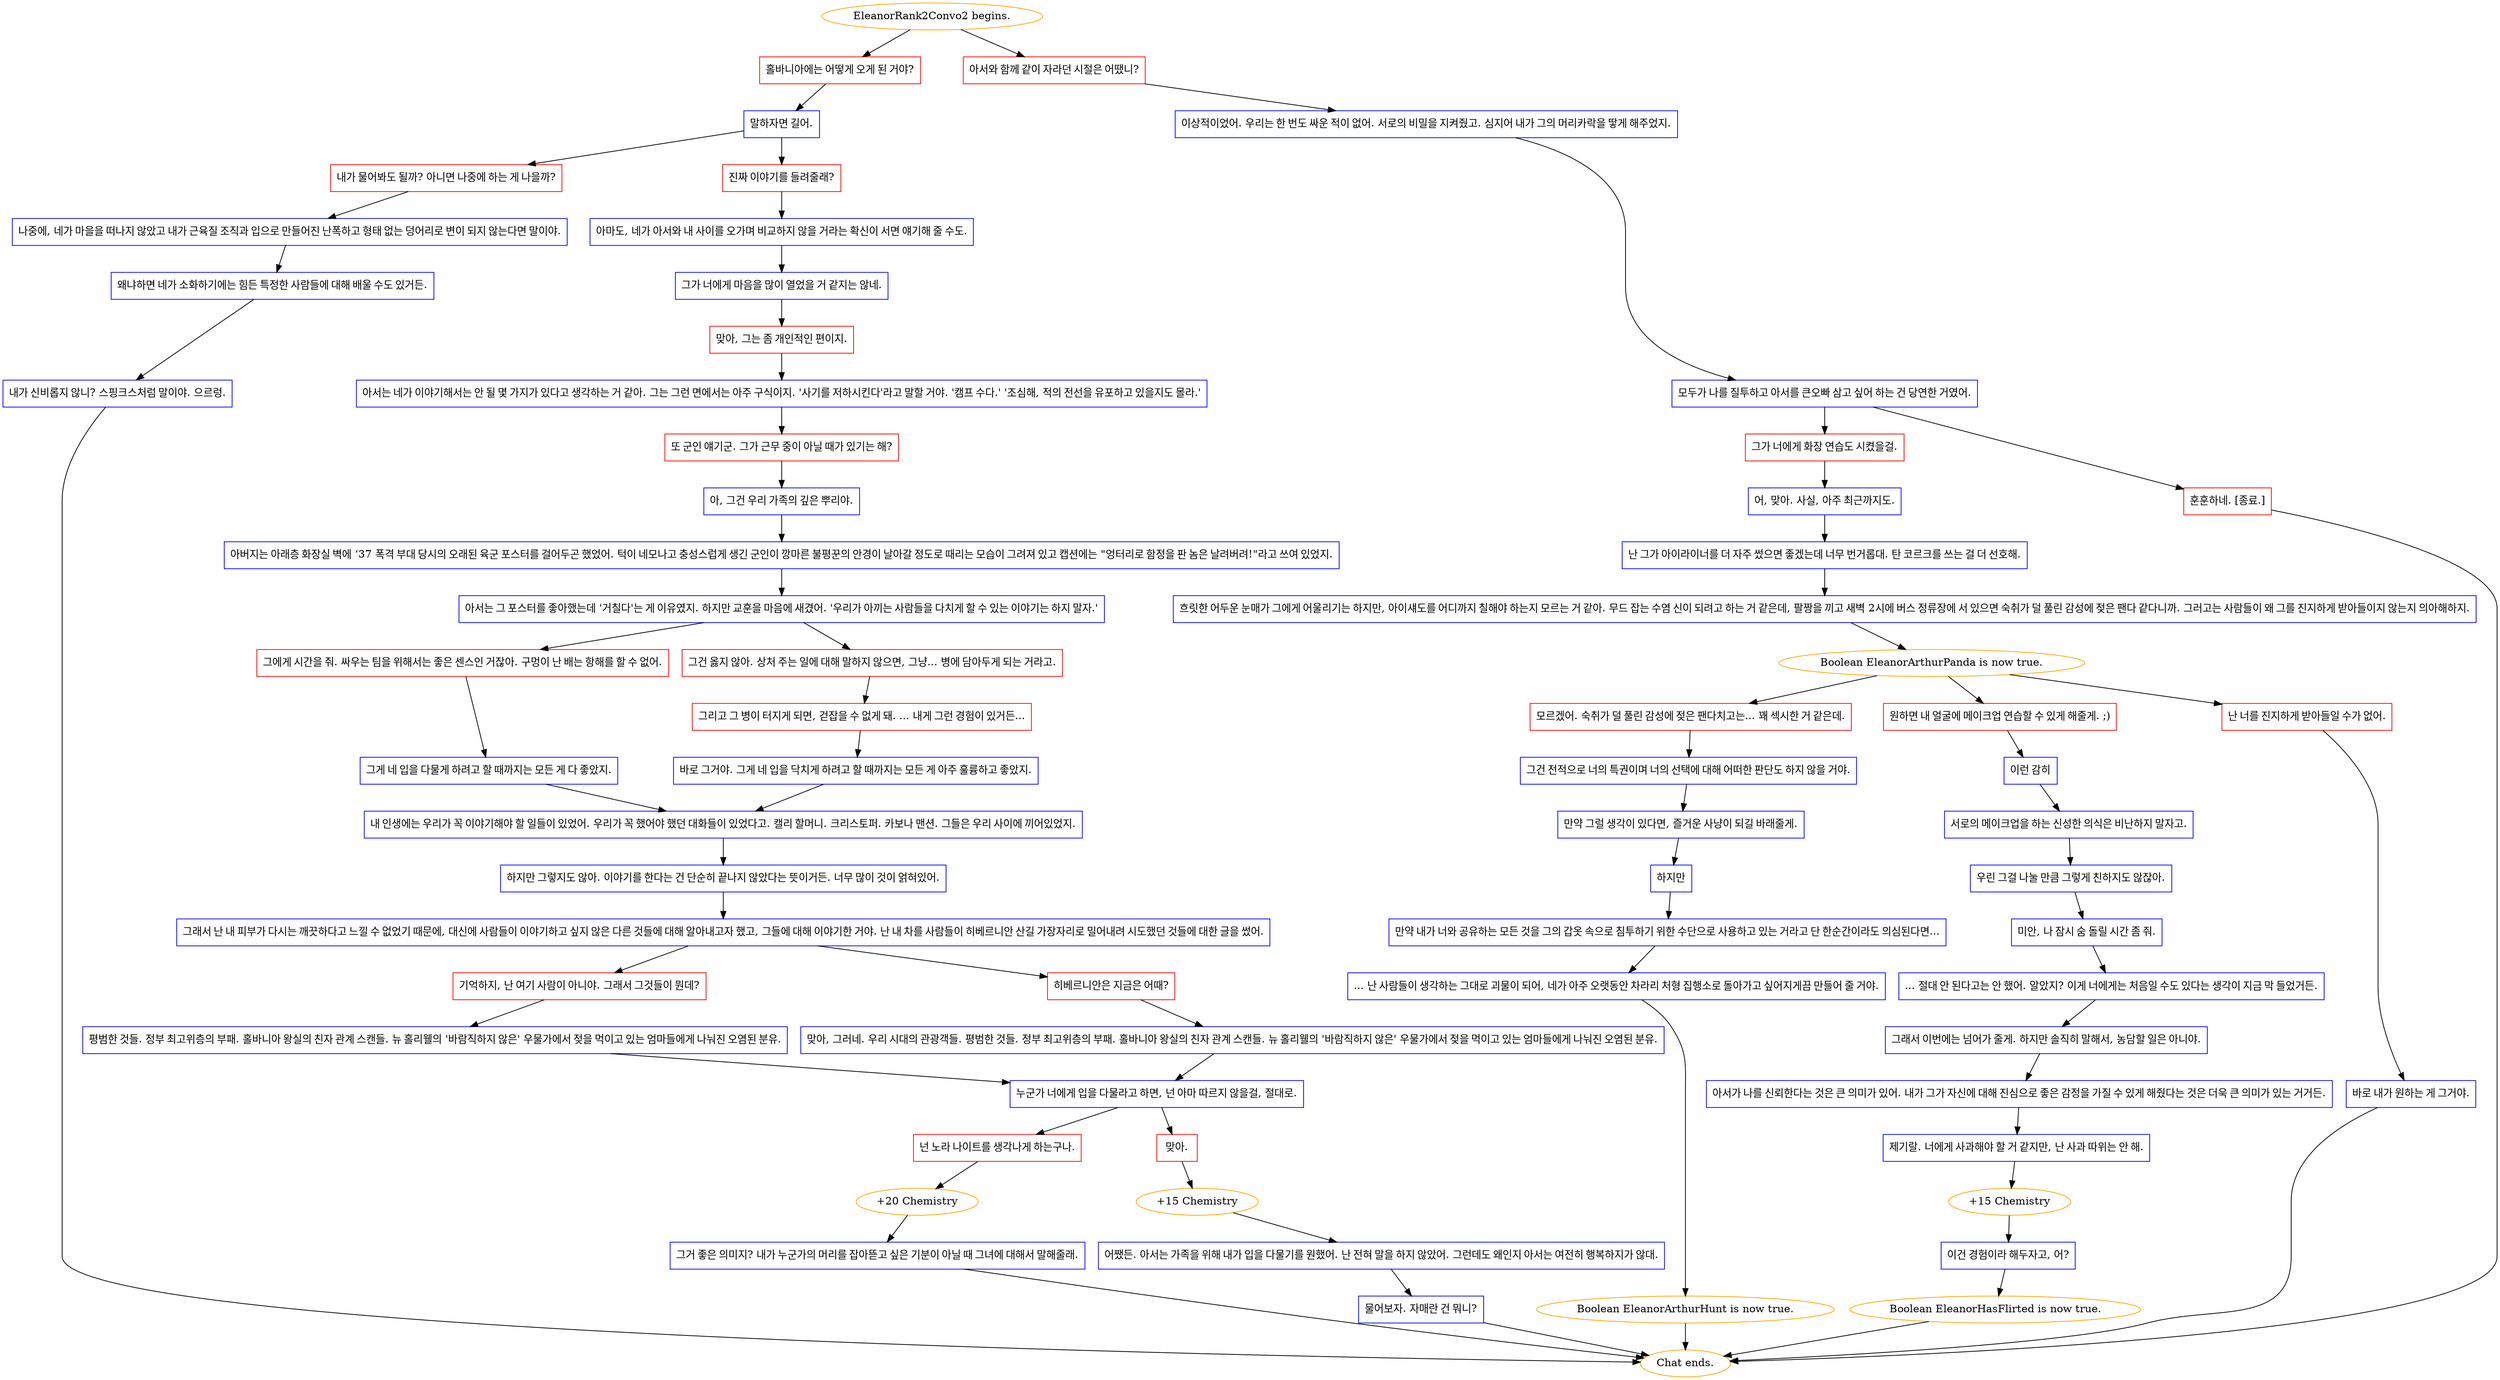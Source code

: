 digraph {
	"EleanorRank2Convo2 begins." [color=orange];
		"EleanorRank2Convo2 begins." -> j741643548;
		"EleanorRank2Convo2 begins." -> j783999365;
	j741643548 [label="홀바니아에는 어떻게 오게 된 거야?",shape=box,color=red];
		j741643548 -> j3271808733;
	j783999365 [label="아서와 함께 같이 자라던 시절은 어땠니?",shape=box,color=red];
		j783999365 -> j3415064431;
	j3271808733 [label="말하자면 길어.",shape=box,color=blue];
		j3271808733 -> j1829283684;
		j3271808733 -> j3349989798;
	j3415064431 [label="이상적이었어. 우리는 한 번도 싸운 적이 없어. 서로의 비밀을 지켜줬고. 심지어 내가 그의 머리카락을 땋게 해주었지.",shape=box,color=blue];
		j3415064431 -> j2400686132;
	j1829283684 [label="내가 물어봐도 될까? 아니면 나중에 하는 게 나을까?",shape=box,color=red];
		j1829283684 -> j353715661;
	j3349989798 [label="진짜 이야기를 들려줄래?",shape=box,color=red];
		j3349989798 -> j1344039336;
	j2400686132 [label="모두가 나를 질투하고 아서를 큰오빠 삼고 싶어 하는 건 당연한 거였어.",shape=box,color=blue];
		j2400686132 -> j1491191614;
		j2400686132 -> j3032387234;
	j353715661 [label="나중에, 네가 마을을 떠나지 않았고 내가 근육질 조직과 입으로 만들어진 난폭하고 형태 없는 덩어리로 변이 되지 않는다면 말이야.",shape=box,color=blue];
		j353715661 -> j1574909767;
	j1344039336 [label="아마도, 네가 아서와 내 사이를 오가며 비교하지 않을 거라는 확신이 서면 얘기해 줄 수도.",shape=box,color=blue];
		j1344039336 -> j1005854531;
	j1491191614 [label="그가 너에게 화장 연습도 시켰을걸.",shape=box,color=red];
		j1491191614 -> j1515964918;
	j3032387234 [label="훈훈하네. [종료.]",shape=box,color=red];
		j3032387234 -> "Chat ends.";
	j1574909767 [label="왜냐하면 네가 소화하기에는 힘든 특정한 사람들에 대해 배울 수도 있거든.",shape=box,color=blue];
		j1574909767 -> j788849251;
	j1005854531 [label="그가 너에게 마음을 많이 열었을 거 같지는 않네.",shape=box,color=blue];
		j1005854531 -> j1858200319;
	j1515964918 [label="어, 맞아. 사실, 아주 최근까지도.",shape=box,color=blue];
		j1515964918 -> j259160352;
	"Chat ends." [color=orange];
	j788849251 [label="내가 신비롭지 않니? 스핑크스처럼 말이야. 으르렁.",shape=box,color=blue];
		j788849251 -> "Chat ends.";
	j1858200319 [label="맞아, 그는 좀 개인적인 편이지.",shape=box,color=red];
		j1858200319 -> j3575294328;
	j259160352 [label="난 그가 아이라이너를 더 자주 썼으면 좋겠는데 너무 번거롭대. 탄 코르크를 쓰는 걸 더 선호해.",shape=box,color=blue];
		j259160352 -> j3237144099;
	j3575294328 [label="아서는 네가 이야기해서는 안 될 몇 가지가 있다고 생각하는 거 같아. 그는 그런 면에서는 아주 구식이지. '사기를 저하시킨다'라고 말할 거야. '캠프 수다.' '조심해, 적의 전선을 유포하고 있을지도 몰라.'",shape=box,color=blue];
		j3575294328 -> j610912736;
	j3237144099 [label="흐릿한 어두운 눈매가 그에게 어울리기는 하지만, 아이섀도를 어디까지 칠해야 하는지 모르는 거 같아. 무드 잡는 수염 신이 되려고 하는 거 같은데, 팔짱을 끼고 새벽 2시에 버스 정류장에 서 있으면 숙취가 덜 풀린 감성에 젖은 팬다 같다니까. 그러고는 사람들이 왜 그를 진지하게 받아들이지 않는지 의아해하지.",shape=box,color=blue];
		j3237144099 -> j3561361185;
	j610912736 [label="또 군인 얘기군. 그가 근무 중이 아닐 때가 있기는 해?",shape=box,color=red];
		j610912736 -> j1304586504;
	j3561361185 [label="Boolean EleanorArthurPanda is now true.",color=orange];
		j3561361185 -> j946303378;
		j3561361185 -> j629529494;
		j3561361185 -> j694696083;
	j1304586504 [label="아, 그건 우리 가족의 깊은 뿌리야.",shape=box,color=blue];
		j1304586504 -> j1340518479;
	j946303378 [label="모르겠어. 숙취가 덜 풀린 감성에 젖은 팬다치고는... 꽤 섹시한 거 같은데.",shape=box,color=red];
		j946303378 -> j764062461;
	j629529494 [label="원하면 내 얼굴에 메이크업 연습할 수 있게 해줄게. ;)",shape=box,color=red];
		j629529494 -> j1998142085;
	j694696083 [label="난 너를 진지하게 받아들일 수가 없어.",shape=box,color=red];
		j694696083 -> j324271627;
	j1340518479 [label="아버지는 아래층 화장실 벽에 ‘37 폭격 부대 당시의 오래된 육군 포스터를 걸어두곤 했었어. 턱이 네모나고 충성스럽게 생긴 군인이 깡마른 불평꾼의 안경이 날아갈 정도로 때리는 모습이 그려져 있고 캡션에는 \"엉터리로 함정을 판 놈은 날려버려!\"라고 쓰여 있었지.",shape=box,color=blue];
		j1340518479 -> j1428692610;
	j764062461 [label="그건 전적으로 너의 특권이며 너의 선택에 대해 어떠한 판단도 하지 않을 거야.",shape=box,color=blue];
		j764062461 -> j4080686458;
	j1998142085 [label="이런 감히",shape=box,color=blue];
		j1998142085 -> j4172300263;
	j324271627 [label="바로 내가 원하는 게 그거야.",shape=box,color=blue];
		j324271627 -> "Chat ends.";
	j1428692610 [label="아서는 그 포스터를 좋아했는데 '거칠다'는 게 이유였지. 하지만 교훈을 마음에 새겼어. '우리가 아끼는 사람들을 다치게 할 수 있는 이야기는 하지 말자.'",shape=box,color=blue];
		j1428692610 -> j3608327602;
		j1428692610 -> j552347830;
	j4080686458 [label="만약 그럴 생각이 있다면, 즐거운 사냥이 되길 바래줄게.",shape=box,color=blue];
		j4080686458 -> j1668406142;
	j4172300263 [label="서로의 메이크업을 하는 신성한 의식은 비난하지 말자고.",shape=box,color=blue];
		j4172300263 -> j2467780639;
	j3608327602 [label="그에게 시간을 줘. 싸우는 팀을 위해서는 좋은 센스인 거잖아. 구멍이 난 배는 항해를 할 수 없어.",shape=box,color=red];
		j3608327602 -> j2999150107;
	j552347830 [label="그건 옳지 않아. 상처 주는 일에 대해 말하지 않으면, 그냥... 병에 담아두게 되는 거라고.",shape=box,color=red];
		j552347830 -> j375676909;
	j1668406142 [label="하지만",shape=box,color=blue];
		j1668406142 -> j4288175408;
	j2467780639 [label="우린 그걸 나눌 만큼 그렇게 친하지도 않잖아.",shape=box,color=blue];
		j2467780639 -> j2849947706;
	j2999150107 [label="그게 네 입을 다물게 하려고 할 때까지는 모든 게 다 좋았지.",shape=box,color=blue];
		j2999150107 -> j904814029;
	j375676909 [label="그리고 그 병이 터지게 되면, 걷잡을 수 없게 돼. ... 내게 그런 경험이 있거든...",shape=box,color=red];
		j375676909 -> j995985070;
	j4288175408 [label="만약 내가 너와 공유하는 모든 것을 그의 갑옷 속으로 침투하기 위한 수단으로 사용하고 있는 거라고 단 한순간이라도 의심된다면...",shape=box,color=blue];
		j4288175408 -> j2560259053;
	j2849947706 [label="미안, 나 잠시 숨 돌릴 시간 좀 줘.",shape=box,color=blue];
		j2849947706 -> j2207082874;
	j904814029 [label="내 인생에는 우리가 꼭 이야기해야 할 일들이 있었어. 우리가 꼭 했어야 했던 대화들이 있었다고. 캘리 할머니. 크리스토퍼. 카보나 맨션. 그들은 우리 사이에 끼어있었지.",shape=box,color=blue];
		j904814029 -> j999158081;
	j995985070 [label="바로 그거야. 그게 네 입을 닥치게 하려고 할 때까지는 모든 게 아주 훌륭하고 좋았지.",shape=box,color=blue];
		j995985070 -> j904814029;
	j2560259053 [label="... 난 사람들이 생각하는 그대로 괴물이 되어, 네가 아주 오랫동안 차라리 처형 집행소로 돌아가고 싶어지게끔 만들어 줄 거야.",shape=box,color=blue];
		j2560259053 -> j674051346;
	j2207082874 [label="... 절대 안 된다고는 안 했어. 알았지? 이게 너에게는 처음일 수도 있다는 생각이 지금 막 들었거든.",shape=box,color=blue];
		j2207082874 -> j497731505;
	j999158081 [label="하지만 그렇지도 않아. 이야기를 한다는 건 단순히 끝나지 않았다는 뜻이거든. 너무 많이 것이 얽혀있어.",shape=box,color=blue];
		j999158081 -> j1871711206;
	j674051346 [label="Boolean EleanorArthurHunt is now true.",color=orange];
		j674051346 -> "Chat ends.";
	j497731505 [label="그래서 이번에는 넘어가 줄게. 하지만 솔직히 말해서, 농담할 일은 아니야.",shape=box,color=blue];
		j497731505 -> j1157633526;
	j1871711206 [label="그래서 난 내 피부가 다시는 깨끗하다고 느낄 수 없었기 때문에, 대신에 사람들이 이야기하고 싶지 않은 다른 것들에 대해 알아내고자 했고, 그들에 대해 이야기한 거야. 난 내 차를 사람들이 히베르니안 산길 가장자리로 밀어내려 시도했던 것들에 대한 글을 썼어.",shape=box,color=blue];
		j1871711206 -> j2877154039;
		j1871711206 -> j185250716;
	j1157633526 [label="아서가 나를 신뢰한다는 것은 큰 의미가 있어. 내가 그가 자신에 대해 진심으로 좋은 감정을 가질 수 있게 해줬다는 것은 더욱 큰 의미가 있는 거거든.",shape=box,color=blue];
		j1157633526 -> j897050098;
	j2877154039 [label="기억하지, 난 여기 사람이 아니야. 그래서 그것들이 뭔데?",shape=box,color=red];
		j2877154039 -> j2913963801;
	j185250716 [label="히베르니안은 지금은 어때?",shape=box,color=red];
		j185250716 -> j2912645786;
	j897050098 [label="제기랄. 너에게 사과해야 할 거 같지만, 난 사과 따위는 안 해.",shape=box,color=blue];
		j897050098 -> j882336143;
	j2913963801 [label="평범한 것들. 정부 최고위층의 부패. 홀바니아 왕실의 친자 관계 스캔들. 뉴 홀리웰의 '바람직하지 않은' 우물가에서 젖을 먹이고 있는 엄마들에게 나눠진 오염된 분유.",shape=box,color=blue];
		j2913963801 -> j1768034922;
	j2912645786 [label="맞아, 그러네. 우리 시대의 관광객들. 평범한 것들. 정부 최고위층의 부패. 홀바니아 왕실의 친자 관계 스캔들. 뉴 홀리웰의 '바람직하지 않은' 우물가에서 젖을 먹이고 있는 엄마들에게 나눠진 오염된 분유.",shape=box,color=blue];
		j2912645786 -> j1768034922;
	j882336143 [label="+15 Chemistry",color=orange];
		j882336143 -> j1884806416;
	j1768034922 [label="누군가 너에게 입을 다물라고 하면, 넌 아마 따르지 않을걸, 절대로.",shape=box,color=blue];
		j1768034922 -> j255822967;
		j1768034922 -> j2864201219;
	j1884806416 [label="이건 경험이라 해두자고, 어?",shape=box,color=blue];
		j1884806416 -> j4205890645;
	j255822967 [label="넌 노라 나이트를 생각나게 하는구나.",shape=box,color=red];
		j255822967 -> j1833032854;
	j2864201219 [label="맞아.",shape=box,color=red];
		j2864201219 -> j877993754;
	j4205890645 [label="Boolean EleanorHasFlirted is now true.",color=orange];
		j4205890645 -> "Chat ends.";
	j1833032854 [label="+20 Chemistry",color=orange];
		j1833032854 -> j385423330;
	j877993754 [label="+15 Chemistry",color=orange];
		j877993754 -> j1082719947;
	j385423330 [label="그거 좋은 의미지? 내가 누군가의 머리를 잡아뜯고 싶은 기분이 아닐 때 그녀에 대해서 말해줄래.",shape=box,color=blue];
		j385423330 -> "Chat ends.";
	j1082719947 [label="어쨌든. 아서는 가족을 위해 내가 입을 다물기를 원했어. 난 전혀 말을 하지 않았어. 그런데도 왜인지 아서는 여전히 행복하지가 않대.",shape=box,color=blue];
		j1082719947 -> j1290050549;
	j1290050549 [label="물어보자. 자매란 건 뭐니?",shape=box,color=blue];
		j1290050549 -> "Chat ends.";
}